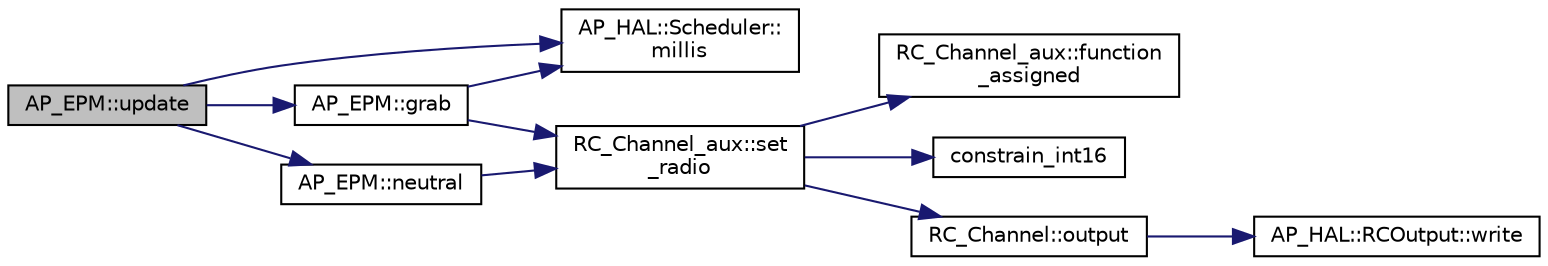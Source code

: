 digraph "AP_EPM::update"
{
 // INTERACTIVE_SVG=YES
  edge [fontname="Helvetica",fontsize="10",labelfontname="Helvetica",labelfontsize="10"];
  node [fontname="Helvetica",fontsize="10",shape=record];
  rankdir="LR";
  Node1 [label="AP_EPM::update",height=0.2,width=0.4,color="black", fillcolor="grey75", style="filled", fontcolor="black"];
  Node1 -> Node2 [color="midnightblue",fontsize="10",style="solid",fontname="Helvetica"];
  Node2 [label="AP_HAL::Scheduler::\lmillis",height=0.2,width=0.4,color="black", fillcolor="white", style="filled",URL="$classAP__HAL_1_1Scheduler.html#a26b68339fc68a562d8d3a1238d0ec8c1"];
  Node1 -> Node3 [color="midnightblue",fontsize="10",style="solid",fontname="Helvetica"];
  Node3 [label="AP_EPM::neutral",height=0.2,width=0.4,color="black", fillcolor="white", style="filled",URL="$classAP__EPM.html#a5140495f72cd6c055330d747e5139885"];
  Node3 -> Node4 [color="midnightblue",fontsize="10",style="solid",fontname="Helvetica"];
  Node4 [label="RC_Channel_aux::set\l_radio",height=0.2,width=0.4,color="black", fillcolor="white", style="filled",URL="$classRC__Channel__aux.html#a8fed980206f9aad4c5435c5193690be7"];
  Node4 -> Node5 [color="midnightblue",fontsize="10",style="solid",fontname="Helvetica"];
  Node5 [label="RC_Channel_aux::function\l_assigned",height=0.2,width=0.4,color="black", fillcolor="white", style="filled",URL="$classRC__Channel__aux.html#a423accc4de40960cf7ef2c4755e8a9d1"];
  Node4 -> Node6 [color="midnightblue",fontsize="10",style="solid",fontname="Helvetica"];
  Node6 [label="constrain_int16",height=0.2,width=0.4,color="black", fillcolor="white", style="filled",URL="$AP__Math_8h.html#abd026c0672c617e3092c9b3e1fcb847f"];
  Node4 -> Node7 [color="midnightblue",fontsize="10",style="solid",fontname="Helvetica"];
  Node7 [label="RC_Channel::output",height=0.2,width=0.4,color="black", fillcolor="white", style="filled",URL="$classRC__Channel.html#aabaff8233192d5f2a20e2207914ca3e3"];
  Node7 -> Node8 [color="midnightblue",fontsize="10",style="solid",fontname="Helvetica"];
  Node8 [label="AP_HAL::RCOutput::write",height=0.2,width=0.4,color="black", fillcolor="white", style="filled",URL="$classAP__HAL_1_1RCOutput.html#ade509cf82dfb1f6fab3eba0c026c5d60"];
  Node1 -> Node9 [color="midnightblue",fontsize="10",style="solid",fontname="Helvetica"];
  Node9 [label="AP_EPM::grab",height=0.2,width=0.4,color="black", fillcolor="white", style="filled",URL="$classAP__EPM.html#a01be3c7a9089329a69c7a24e3bcd03da"];
  Node9 -> Node2 [color="midnightblue",fontsize="10",style="solid",fontname="Helvetica"];
  Node9 -> Node4 [color="midnightblue",fontsize="10",style="solid",fontname="Helvetica"];
}

